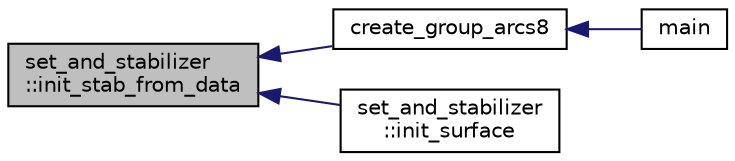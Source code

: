 digraph "set_and_stabilizer::init_stab_from_data"
{
  edge [fontname="Helvetica",fontsize="10",labelfontname="Helvetica",labelfontsize="10"];
  node [fontname="Helvetica",fontsize="10",shape=record];
  rankdir="LR";
  Node240 [label="set_and_stabilizer\l::init_stab_from_data",height=0.2,width=0.4,color="black", fillcolor="grey75", style="filled", fontcolor="black"];
  Node240 -> Node241 [dir="back",color="midnightblue",fontsize="10",style="solid",fontname="Helvetica"];
  Node241 [label="create_group_arcs8",height=0.2,width=0.4,color="black", fillcolor="white", style="filled",URL="$d1/d9e/create__group_8_c.html#a9928eebe07667a19d9ac9409e0c9702c"];
  Node241 -> Node242 [dir="back",color="midnightblue",fontsize="10",style="solid",fontname="Helvetica"];
  Node242 [label="main",height=0.2,width=0.4,color="black", fillcolor="white", style="filled",URL="$d1/d9e/create__group_8_c.html#a217dbf8b442f20279ea00b898af96f52"];
  Node240 -> Node243 [dir="back",color="midnightblue",fontsize="10",style="solid",fontname="Helvetica"];
  Node243 [label="set_and_stabilizer\l::init_surface",height=0.2,width=0.4,color="black", fillcolor="white", style="filled",URL="$de/df6/classset__and__stabilizer.html#aac2cff4e770a86c6d40e55478e33b6b5"];
}
